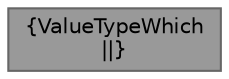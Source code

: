 digraph "ValueTypeWhich"
{
 // INTERACTIVE_SVG=YES
 // LATEX_PDF_SIZE
  bgcolor="transparent";
  edge [fontname=Helvetica,fontsize=10,labelfontname=Helvetica,labelfontsize=10];
  node [fontname=Helvetica,fontsize=10,shape=box,height=0.2,width=0.4];
  Node1 [label="{ValueTypeWhich\n||}",height=0.2,width=0.4,color="gray40", fillcolor="grey60", style="filled", fontcolor="black",tooltip=" "];
}
